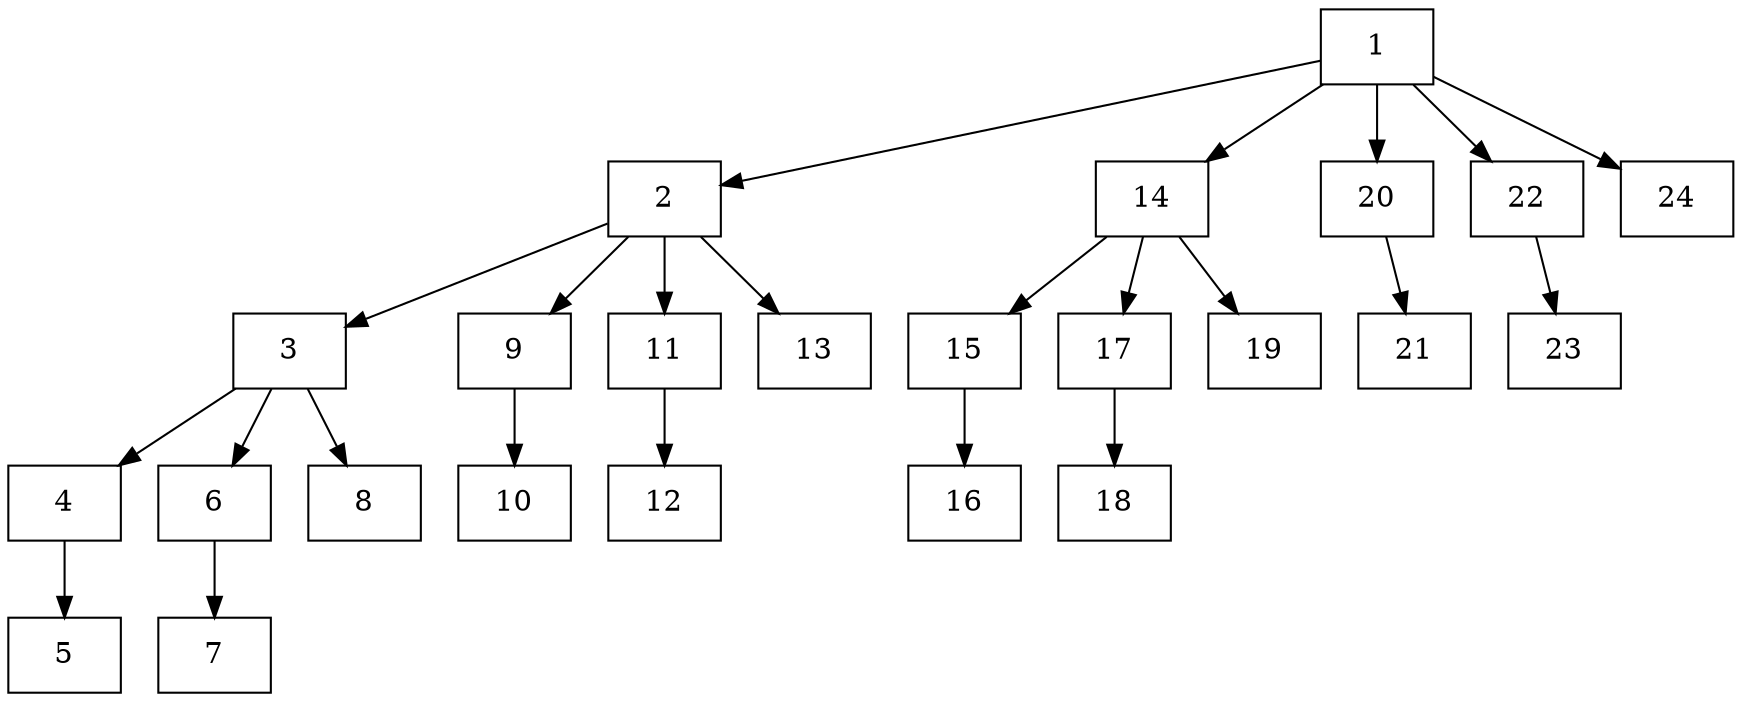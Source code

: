 digraph G {
  node[shape="record"]
  "1";
  "2";
  "3";
  "4";
  "5";
  "6";
  "7";
  "8";
  "9";
  "10";
  "11";
  "12";
  "13";
  "14";
  "15";
  "16";
  "17";
  "18";
  "19";
  "20";
  "21";
  "22";
  "23";
  "24";
  "1" -> "2";
  "2" -> "3";
  "3" -> "4";
  "4" -> "5";
  "3" -> "6";
  "6" -> "7";
  "3" -> "8";
  "2" -> "9";
  "9" -> "10";
  "2" -> "11";
  "11" -> "12";
  "2" -> "13";
  "1" -> "14";
  "14" -> "15";
  "15" -> "16";
  "14" -> "17";
  "17" -> "18";
  "14" -> "19";
  "1" -> "20";
  "20" -> "21";
  "1" -> "22";
  "22" -> "23";
  "1" -> "24";
}
